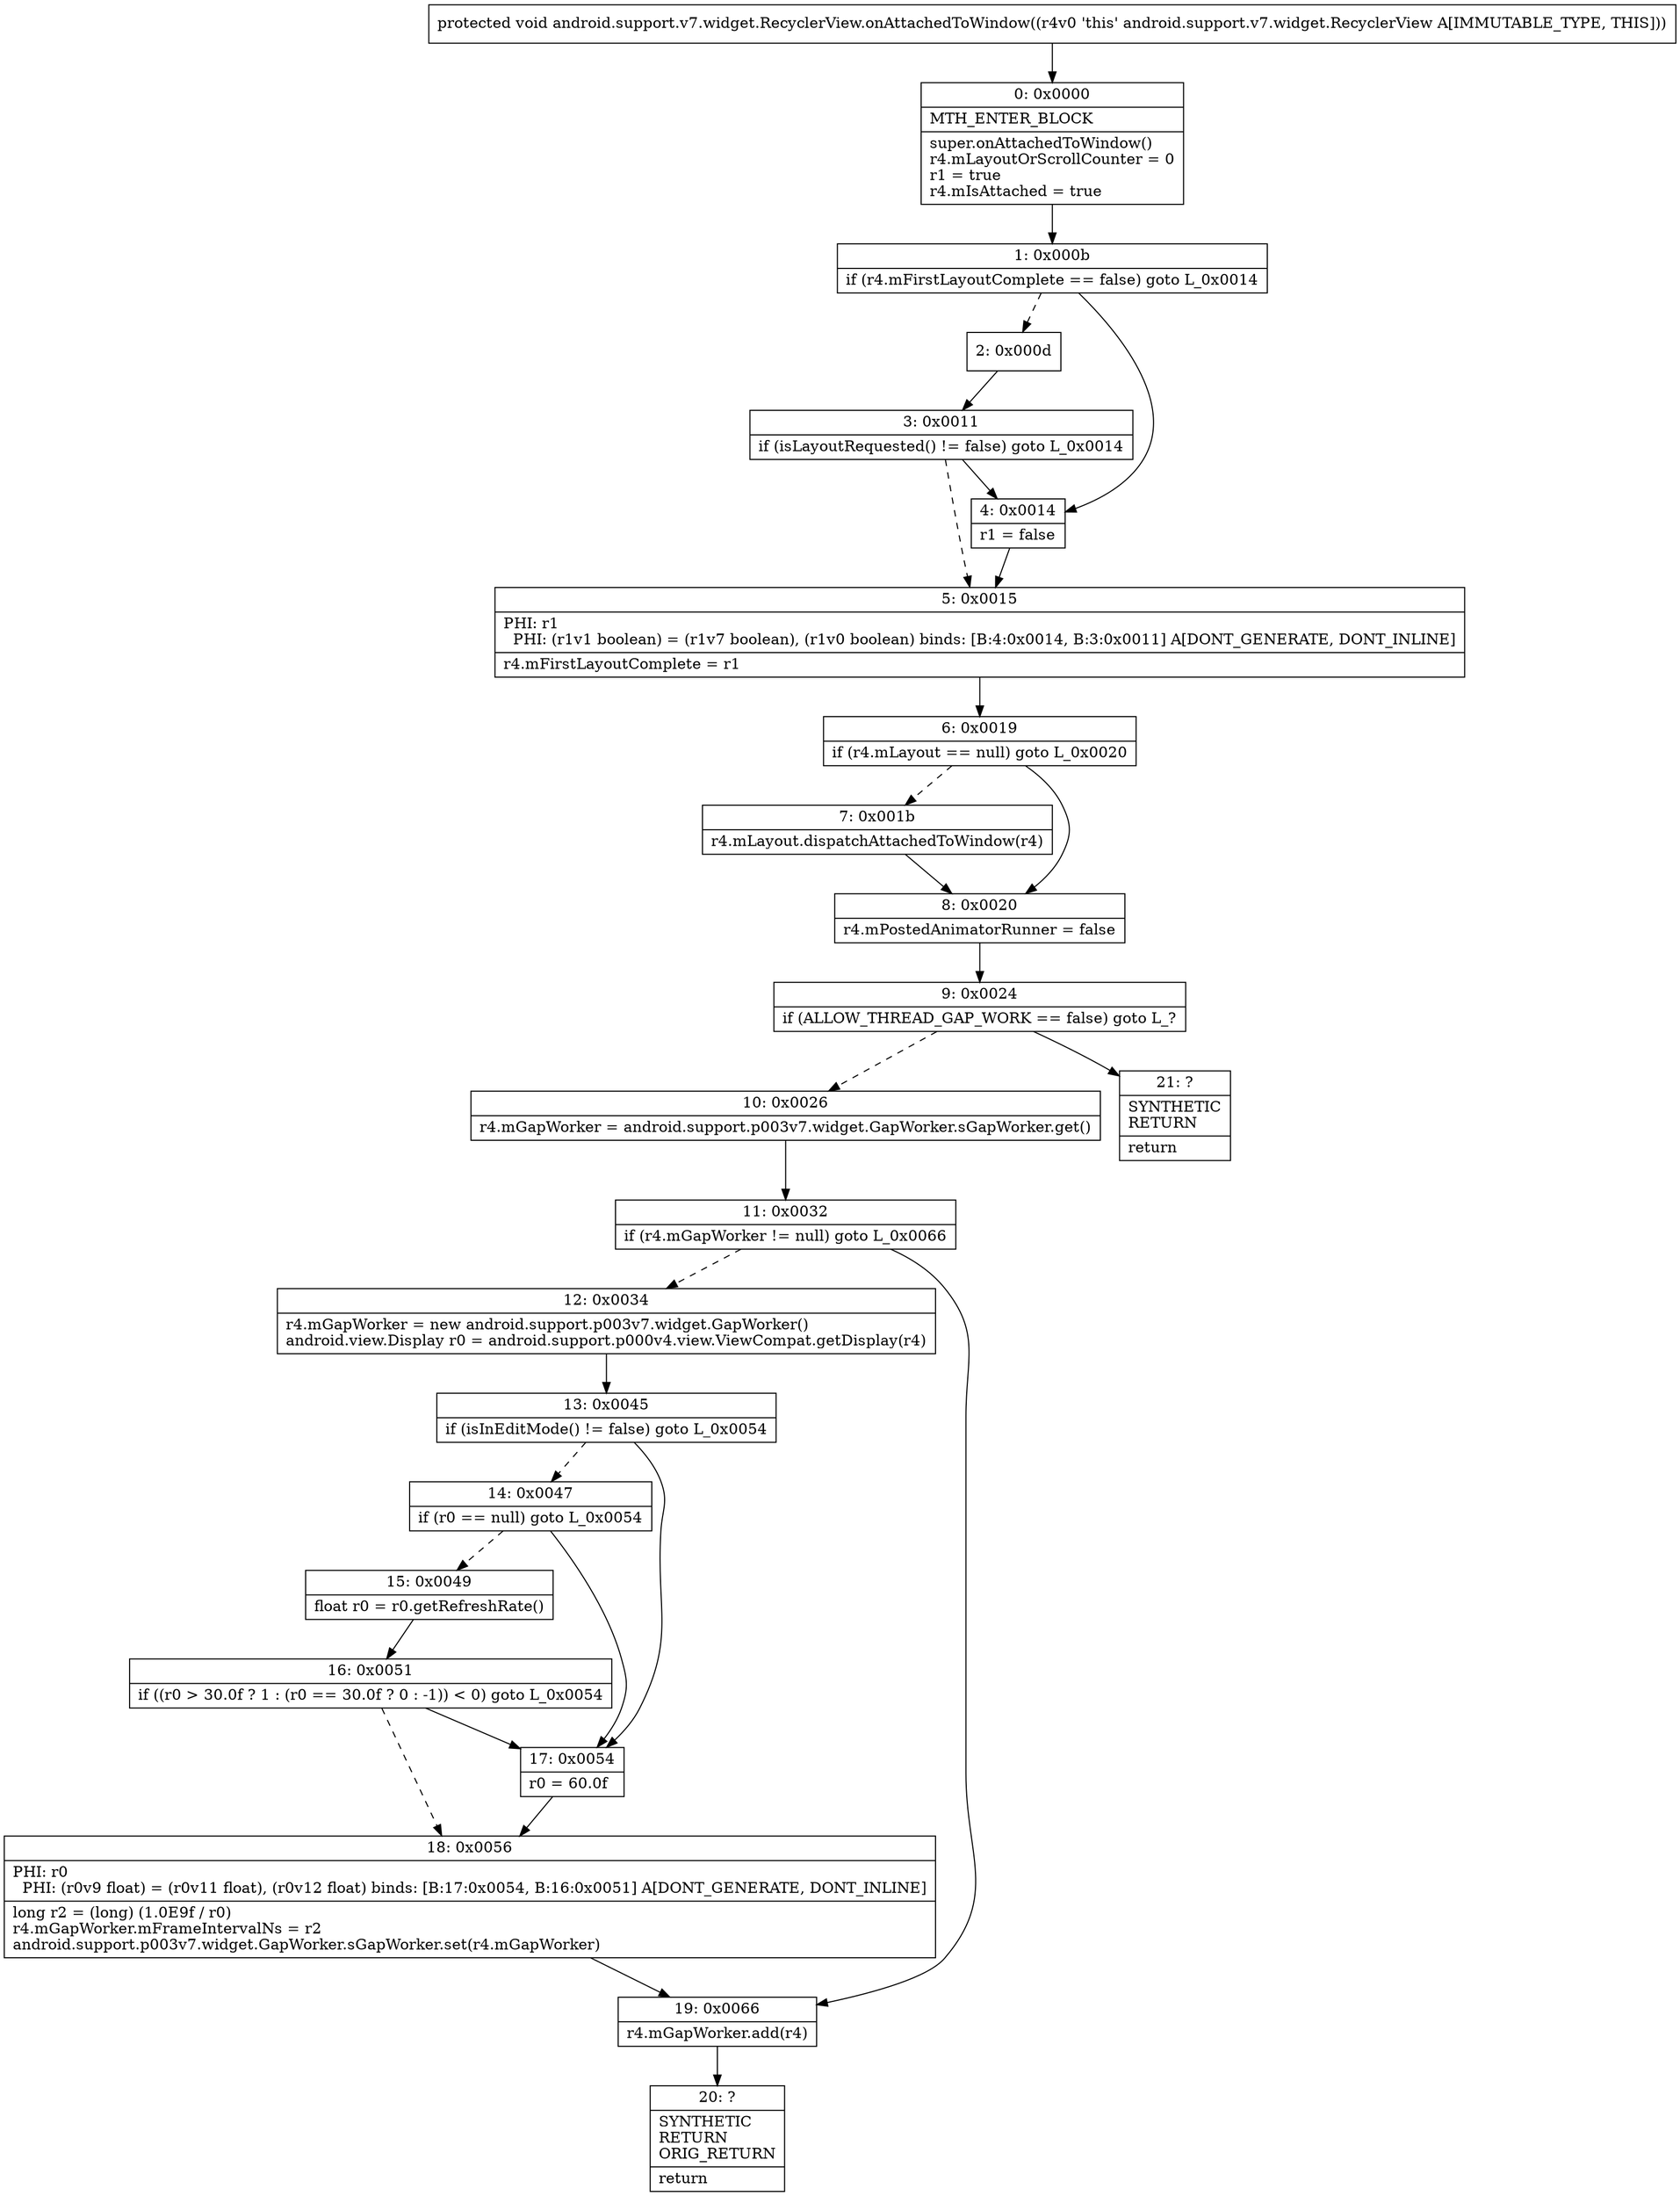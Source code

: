 digraph "CFG forandroid.support.v7.widget.RecyclerView.onAttachedToWindow()V" {
Node_0 [shape=record,label="{0\:\ 0x0000|MTH_ENTER_BLOCK\l|super.onAttachedToWindow()\lr4.mLayoutOrScrollCounter = 0\lr1 = true\lr4.mIsAttached = true\l}"];
Node_1 [shape=record,label="{1\:\ 0x000b|if (r4.mFirstLayoutComplete == false) goto L_0x0014\l}"];
Node_2 [shape=record,label="{2\:\ 0x000d}"];
Node_3 [shape=record,label="{3\:\ 0x0011|if (isLayoutRequested() != false) goto L_0x0014\l}"];
Node_4 [shape=record,label="{4\:\ 0x0014|r1 = false\l}"];
Node_5 [shape=record,label="{5\:\ 0x0015|PHI: r1 \l  PHI: (r1v1 boolean) = (r1v7 boolean), (r1v0 boolean) binds: [B:4:0x0014, B:3:0x0011] A[DONT_GENERATE, DONT_INLINE]\l|r4.mFirstLayoutComplete = r1\l}"];
Node_6 [shape=record,label="{6\:\ 0x0019|if (r4.mLayout == null) goto L_0x0020\l}"];
Node_7 [shape=record,label="{7\:\ 0x001b|r4.mLayout.dispatchAttachedToWindow(r4)\l}"];
Node_8 [shape=record,label="{8\:\ 0x0020|r4.mPostedAnimatorRunner = false\l}"];
Node_9 [shape=record,label="{9\:\ 0x0024|if (ALLOW_THREAD_GAP_WORK == false) goto L_?\l}"];
Node_10 [shape=record,label="{10\:\ 0x0026|r4.mGapWorker = android.support.p003v7.widget.GapWorker.sGapWorker.get()\l}"];
Node_11 [shape=record,label="{11\:\ 0x0032|if (r4.mGapWorker != null) goto L_0x0066\l}"];
Node_12 [shape=record,label="{12\:\ 0x0034|r4.mGapWorker = new android.support.p003v7.widget.GapWorker()\landroid.view.Display r0 = android.support.p000v4.view.ViewCompat.getDisplay(r4)\l}"];
Node_13 [shape=record,label="{13\:\ 0x0045|if (isInEditMode() != false) goto L_0x0054\l}"];
Node_14 [shape=record,label="{14\:\ 0x0047|if (r0 == null) goto L_0x0054\l}"];
Node_15 [shape=record,label="{15\:\ 0x0049|float r0 = r0.getRefreshRate()\l}"];
Node_16 [shape=record,label="{16\:\ 0x0051|if ((r0 \> 30.0f ? 1 : (r0 == 30.0f ? 0 : \-1)) \< 0) goto L_0x0054\l}"];
Node_17 [shape=record,label="{17\:\ 0x0054|r0 = 60.0f\l}"];
Node_18 [shape=record,label="{18\:\ 0x0056|PHI: r0 \l  PHI: (r0v9 float) = (r0v11 float), (r0v12 float) binds: [B:17:0x0054, B:16:0x0051] A[DONT_GENERATE, DONT_INLINE]\l|long r2 = (long) (1.0E9f \/ r0)\lr4.mGapWorker.mFrameIntervalNs = r2\landroid.support.p003v7.widget.GapWorker.sGapWorker.set(r4.mGapWorker)\l}"];
Node_19 [shape=record,label="{19\:\ 0x0066|r4.mGapWorker.add(r4)\l}"];
Node_20 [shape=record,label="{20\:\ ?|SYNTHETIC\lRETURN\lORIG_RETURN\l|return\l}"];
Node_21 [shape=record,label="{21\:\ ?|SYNTHETIC\lRETURN\l|return\l}"];
MethodNode[shape=record,label="{protected void android.support.v7.widget.RecyclerView.onAttachedToWindow((r4v0 'this' android.support.v7.widget.RecyclerView A[IMMUTABLE_TYPE, THIS])) }"];
MethodNode -> Node_0;
Node_0 -> Node_1;
Node_1 -> Node_2[style=dashed];
Node_1 -> Node_4;
Node_2 -> Node_3;
Node_3 -> Node_4;
Node_3 -> Node_5[style=dashed];
Node_4 -> Node_5;
Node_5 -> Node_6;
Node_6 -> Node_7[style=dashed];
Node_6 -> Node_8;
Node_7 -> Node_8;
Node_8 -> Node_9;
Node_9 -> Node_10[style=dashed];
Node_9 -> Node_21;
Node_10 -> Node_11;
Node_11 -> Node_12[style=dashed];
Node_11 -> Node_19;
Node_12 -> Node_13;
Node_13 -> Node_14[style=dashed];
Node_13 -> Node_17;
Node_14 -> Node_15[style=dashed];
Node_14 -> Node_17;
Node_15 -> Node_16;
Node_16 -> Node_17;
Node_16 -> Node_18[style=dashed];
Node_17 -> Node_18;
Node_18 -> Node_19;
Node_19 -> Node_20;
}

